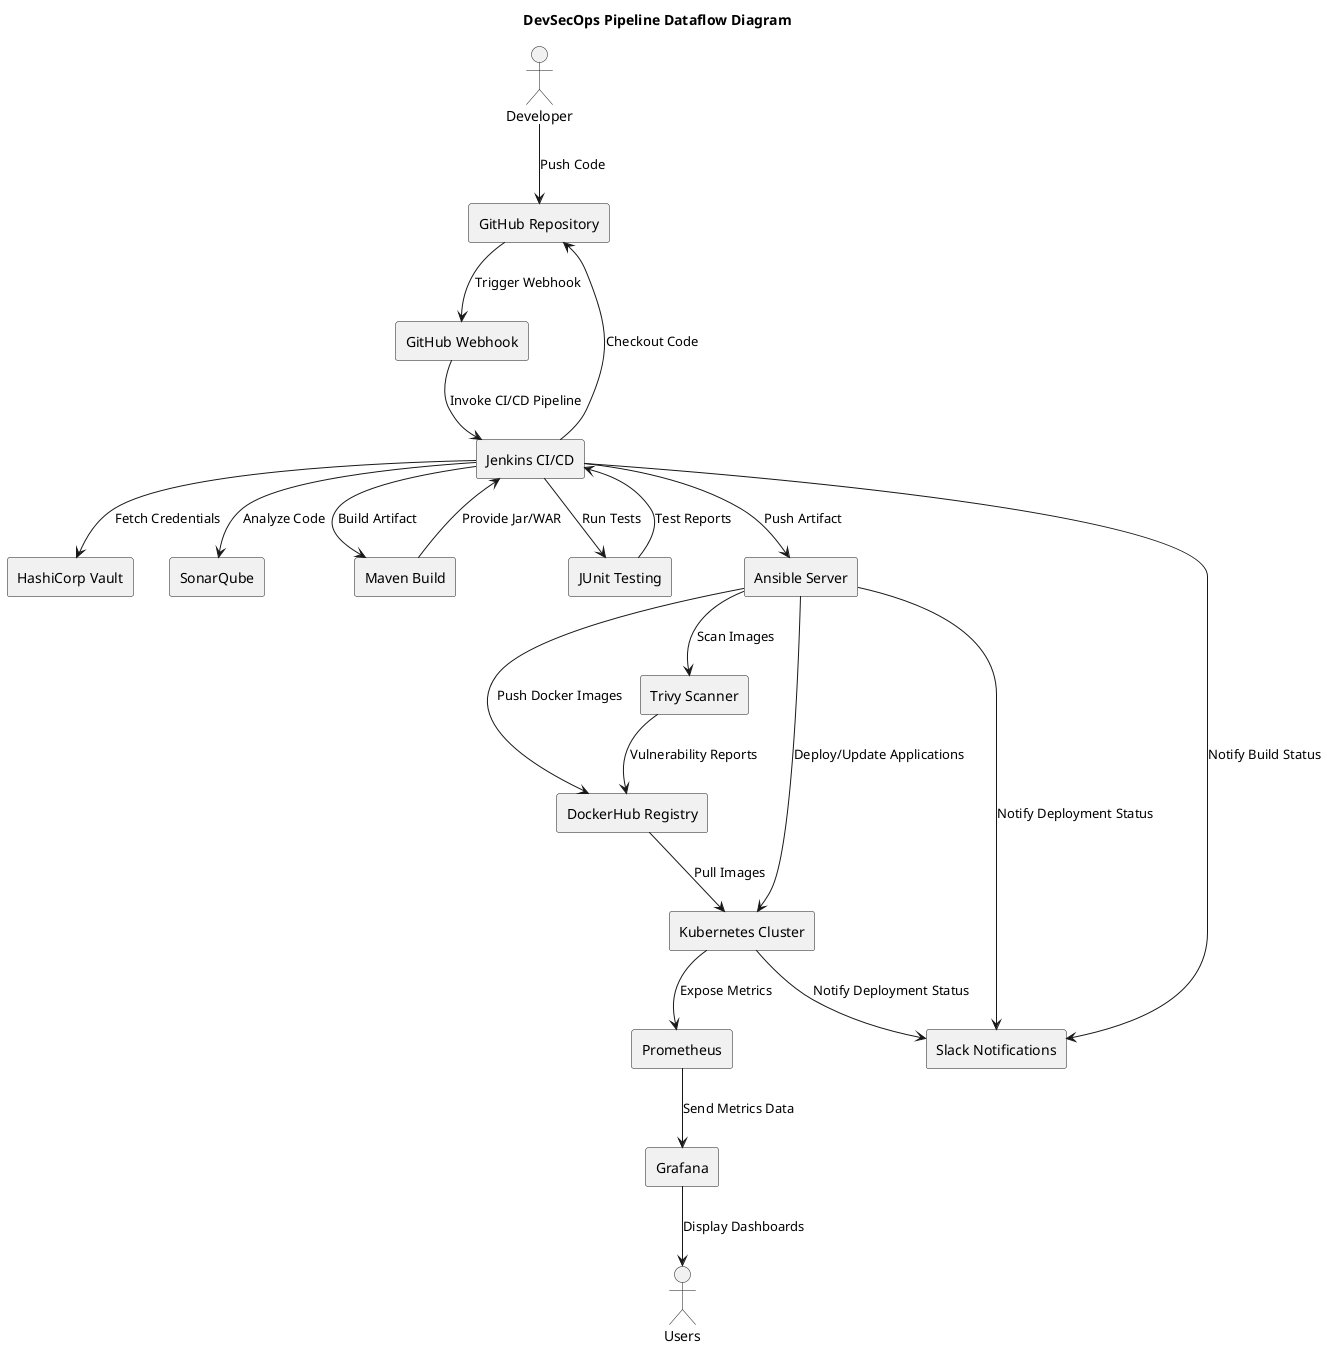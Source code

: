 @startuml
!define RECTANGLE class

title DevSecOps Pipeline Dataflow Diagram

actor Developer
rectangle "GitHub Repository" as GitHub
rectangle "GitHub Webhook" as Webhook
rectangle "Jenkins CI/CD" as Jenkins
rectangle "HashiCorp Vault" as Vault
rectangle "SonarQube" as SonarQube
rectangle "Maven Build" as Maven
rectangle "JUnit Testing" as JUnit
rectangle "Ansible Server" as Ansible
rectangle "DockerHub Registry" as DockerHub
rectangle "Kubernetes Cluster" as Kubernetes
rectangle "Prometheus" as Prometheus
rectangle "Grafana" as Grafana
rectangle "Slack Notifications" as Slack
rectangle "Trivy Scanner" as Trivy

Developer --> GitHub : Push Code
GitHub --> Webhook : Trigger Webhook
Webhook --> Jenkins : Invoke CI/CD Pipeline
Jenkins --> Vault : Fetch Credentials
Jenkins --> GitHub : Checkout Code
Jenkins --> SonarQube : Analyze Code
Jenkins --> Maven : Build Artifact
Maven --> Jenkins : Provide Jar/WAR
Jenkins --> JUnit : Run Tests
JUnit --> Jenkins : Test Reports
Jenkins --> Ansible : Push Artifact
Ansible --> DockerHub : Push Docker Images
DockerHub --> Kubernetes : Pull Images
Ansible --> Kubernetes : Deploy/Update Applications
Kubernetes --> Prometheus : Expose Metrics
Prometheus --> Grafana : Send Metrics Data
Grafana --> Users : Display Dashboards
Jenkins --> Slack : Notify Build Status
Ansible --> Slack : Notify Deployment Status
Kubernetes --> Slack : Notify Deployment Status
Ansible --> Trivy : Scan Images
Trivy --> DockerHub : Vulnerability Reports
@enduml
